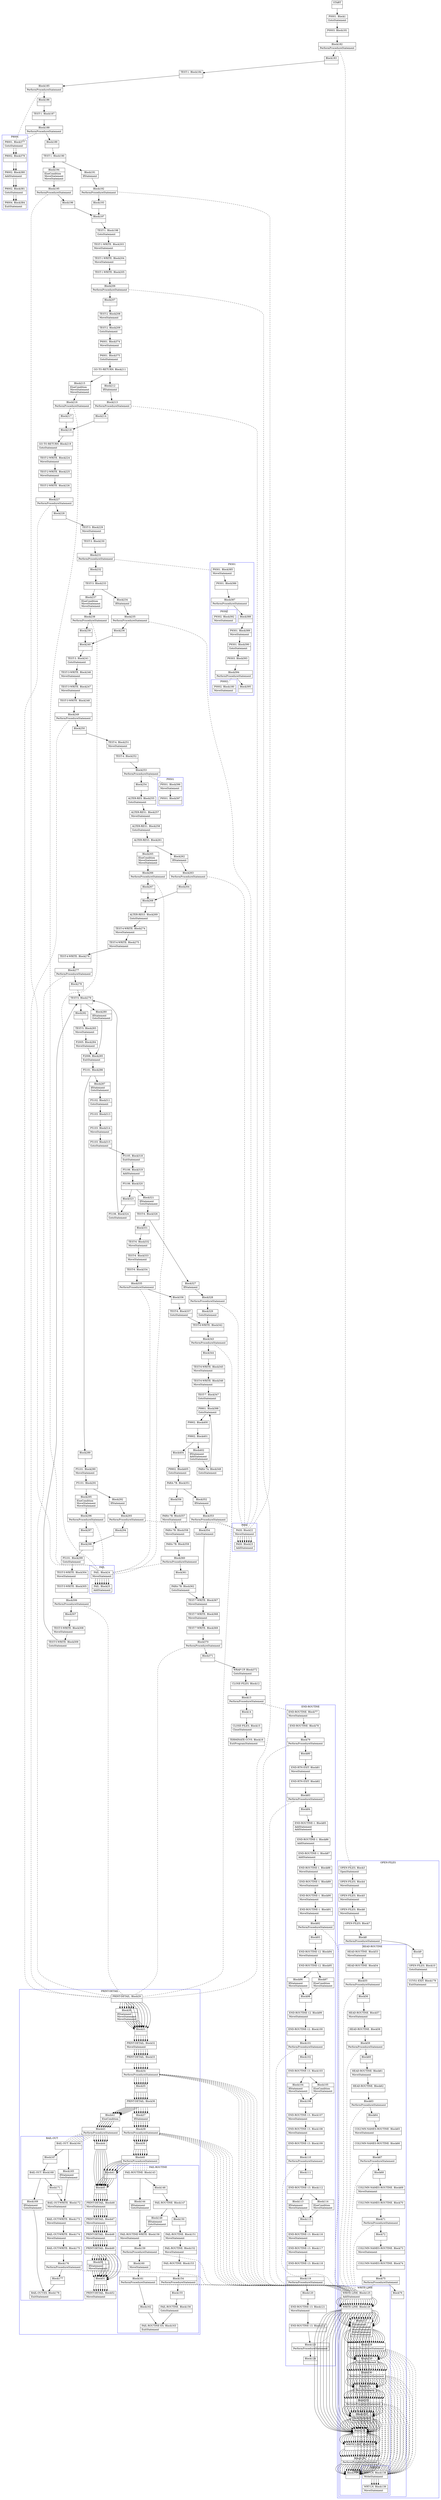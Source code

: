 digraph Cfg {
compound=true;
node [
shape = "record"
]

edge [
arrowtail = "empty"
]
Block0 [
label = "{START|}"
]
Block1 [
label = "{P0001. Block1|GotoStatement\l}"
]
Block181 [
label = "{P0003. Block181|}"
]
Block182 [
label = "{Block182|PerformProcedureStatement\l}"
]
subgraph cluster_29{
color = blue;
label = "OPEN-FILES";
Block3 [
label = "{OPEN-FILES. Block3|OpenStatement\l}"
]
Block4 [
label = "{OPEN-FILES. Block4|MoveStatement\l}"
]
Block5 [
label = "{OPEN-FILES. Block5|MoveStatement\l}"
]
Block6 [
label = "{OPEN-FILES. Block6|MoveStatement\l}"
]
Block7 [
label = "{OPEN-FILES. Block7|}"
]
Block8 [
label = "{Block8|PerformProcedureStatement\l}"
]
subgraph cluster_1{
color = blue;
label = "HEAD-ROUTINE";
Block53 [
label = "{HEAD-ROUTINE. Block53|MoveStatement\l}"
]
Block54 [
label = "{HEAD-ROUTINE. Block54|}"
]
Block55 [
label = "{Block55|PerformProcedureStatement\l}"
]
subgraph cluster_7{
color = blue;
label = "WRITE-LINE";
Block125 [
label = "{WRITE-LINE. Block125|AddStatement\l}"
]
Block126 [
label = "{WRITE-LINE. Block126|}"
]
Block127 [
label = "{Block127|IfStatement\lMoveStatement\lMoveStatement\lWriteStatement\lMoveStatement\l}"
]
Block128 [
label = "{Block128|PerformProcedureStatement\l}"
]
subgraph cluster_20{
color = blue;
label = "WRT-LN";
Block138 [
label = "{WRT-LN. Block138|WriteStatement\l}"
]
Block139 [
label = "{WRT-LN. Block139|MoveStatement\l}"
]
Block138 -> Block139

}
Block128 -> Block138 [style=dashed, arrowhead=none]

Block129 [
label = "{Block129|MoveStatement\l}"
]
Block130 [
label = "{Block130|PerformProcedureStatement\l}"
]
subgraph cluster_21{
color = blue;
label = "WRT-LN";
Block138 [
label = "{WRT-LN. Block138|WriteStatement\l}"
]
Block139 [
label = "{WRT-LN. Block139|MoveStatement\l}"
]
Block138 -> Block139

}
Block130 -> Block138 [style=dashed, arrowhead=none]

Block131 [
label = "{Block131|MoveStatement\l}"
]
Block132 [
label = "{Block132|PerformProcedureStatement\l}"
]
subgraph cluster_22{
color = blue;
label = "WRT-LN";
Block138 [
label = "{WRT-LN. Block138|WriteStatement\l}"
]
Block139 [
label = "{WRT-LN. Block139|MoveStatement\l}"
]
Block138 -> Block139

}
Block132 -> Block138 [style=dashed, arrowhead=none]

Block133 [
label = "{Block133|MoveStatement\lMoveStatement\l}"
]
Block134 [
label = "{Block134|}"
]
Block135 [
label = "{WRITE-LINE. Block135|}"
]
Block136 [
label = "{Block136|PerformProcedureStatement\l}"
]
subgraph cluster_23{
color = blue;
label = "WRT-LN";
Block138 [
label = "{WRT-LN. Block138|WriteStatement\l}"
]
Block139 [
label = "{WRT-LN. Block139|MoveStatement\l}"
]
Block138 -> Block139

}
Block136 -> Block138 [style=dashed, arrowhead=none]

Block137 [
label = "{Block137|}"
]
Block125 -> Block126
Block126 -> Block127
Block126 -> Block134
Block127 -> Block128
Block128 -> Block129
Block129 -> Block130
Block130 -> Block131
Block131 -> Block132
Block132 -> Block133
Block133 -> Block134
Block134 -> Block135
Block135 -> Block136
Block136 -> Block137

}
Block55 -> Block125 [style=dashed, arrowhead=none]

Block56 [
label = "{Block56|}"
]
Block57 [
label = "{HEAD-ROUTINE. Block57|MoveStatement\l}"
]
Block58 [
label = "{HEAD-ROUTINE. Block58|}"
]
Block59 [
label = "{Block59|PerformProcedureStatement\l}"
]
subgraph cluster_8{
color = blue;
label = "WRITE-LINE";
Block125 [
label = "{WRITE-LINE. Block125|AddStatement\l}"
]
Block126 [
label = "{WRITE-LINE. Block126|}"
]
Block127 [
label = "{Block127|IfStatement\lMoveStatement\lMoveStatement\lWriteStatement\lMoveStatement\l}"
]
Block128 [
label = "{Block128|PerformProcedureStatement\l}"
]
Block128 -> Block138 [style=dashed, arrowhead=none]

Block129 [
label = "{Block129|MoveStatement\l}"
]
Block130 [
label = "{Block130|PerformProcedureStatement\l}"
]
Block130 -> Block138 [style=dashed, arrowhead=none]

Block131 [
label = "{Block131|MoveStatement\l}"
]
Block132 [
label = "{Block132|PerformProcedureStatement\l}"
]
Block132 -> Block138 [style=dashed, arrowhead=none]

Block133 [
label = "{Block133|MoveStatement\lMoveStatement\l}"
]
Block134 [
label = "{Block134|}"
]
Block135 [
label = "{WRITE-LINE. Block135|}"
]
Block136 [
label = "{Block136|PerformProcedureStatement\l}"
]
Block136 -> Block138 [style=dashed, arrowhead=none]

Block137 [
label = "{Block137|}"
]
Block125 -> Block126
Block126 -> Block127
Block126 -> Block134
Block127 -> Block128
Block128 -> Block129
Block129 -> Block130
Block130 -> Block131
Block131 -> Block132
Block132 -> Block133
Block133 -> Block134
Block134 -> Block135
Block135 -> Block136
Block136 -> Block137

}
Block59 -> Block125 [style=dashed, arrowhead=none]

Block60 [
label = "{Block60|}"
]
Block61 [
label = "{HEAD-ROUTINE. Block61|MoveStatement\l}"
]
Block62 [
label = "{HEAD-ROUTINE. Block62|}"
]
Block63 [
label = "{Block63|PerformProcedureStatement\l}"
]
subgraph cluster_9{
color = blue;
label = "WRITE-LINE";
Block125 [
label = "{WRITE-LINE. Block125|AddStatement\l}"
]
Block126 [
label = "{WRITE-LINE. Block126|}"
]
Block127 [
label = "{Block127|IfStatement\lMoveStatement\lMoveStatement\lWriteStatement\lMoveStatement\l}"
]
Block128 [
label = "{Block128|PerformProcedureStatement\l}"
]
Block128 -> Block138 [style=dashed, arrowhead=none]

Block129 [
label = "{Block129|MoveStatement\l}"
]
Block130 [
label = "{Block130|PerformProcedureStatement\l}"
]
Block130 -> Block138 [style=dashed, arrowhead=none]

Block131 [
label = "{Block131|MoveStatement\l}"
]
Block132 [
label = "{Block132|PerformProcedureStatement\l}"
]
Block132 -> Block138 [style=dashed, arrowhead=none]

Block133 [
label = "{Block133|MoveStatement\lMoveStatement\l}"
]
Block134 [
label = "{Block134|}"
]
Block135 [
label = "{WRITE-LINE. Block135|}"
]
Block136 [
label = "{Block136|PerformProcedureStatement\l}"
]
Block136 -> Block138 [style=dashed, arrowhead=none]

Block137 [
label = "{Block137|}"
]
Block125 -> Block126
Block126 -> Block127
Block126 -> Block134
Block127 -> Block128
Block128 -> Block129
Block129 -> Block130
Block130 -> Block131
Block131 -> Block132
Block132 -> Block133
Block133 -> Block134
Block134 -> Block135
Block135 -> Block136
Block136 -> Block137

}
Block63 -> Block125 [style=dashed, arrowhead=none]

Block64 [
label = "{Block64|}"
]
Block65 [
label = "{COLUMN-NAMES-ROUTINE. Block65|MoveStatement\l}"
]
Block66 [
label = "{COLUMN-NAMES-ROUTINE. Block66|}"
]
Block67 [
label = "{Block67|PerformProcedureStatement\l}"
]
subgraph cluster_10{
color = blue;
label = "WRITE-LINE";
Block125 [
label = "{WRITE-LINE. Block125|AddStatement\l}"
]
Block126 [
label = "{WRITE-LINE. Block126|}"
]
Block127 [
label = "{Block127|IfStatement\lMoveStatement\lMoveStatement\lWriteStatement\lMoveStatement\l}"
]
Block128 [
label = "{Block128|PerformProcedureStatement\l}"
]
Block128 -> Block138 [style=dashed, arrowhead=none]

Block129 [
label = "{Block129|MoveStatement\l}"
]
Block130 [
label = "{Block130|PerformProcedureStatement\l}"
]
Block130 -> Block138 [style=dashed, arrowhead=none]

Block131 [
label = "{Block131|MoveStatement\l}"
]
Block132 [
label = "{Block132|PerformProcedureStatement\l}"
]
Block132 -> Block138 [style=dashed, arrowhead=none]

Block133 [
label = "{Block133|MoveStatement\lMoveStatement\l}"
]
Block134 [
label = "{Block134|}"
]
Block135 [
label = "{WRITE-LINE. Block135|}"
]
Block136 [
label = "{Block136|PerformProcedureStatement\l}"
]
Block136 -> Block138 [style=dashed, arrowhead=none]

Block137 [
label = "{Block137|}"
]
Block125 -> Block126
Block126 -> Block127
Block126 -> Block134
Block127 -> Block128
Block128 -> Block129
Block129 -> Block130
Block130 -> Block131
Block131 -> Block132
Block132 -> Block133
Block133 -> Block134
Block134 -> Block135
Block135 -> Block136
Block136 -> Block137

}
Block67 -> Block125 [style=dashed, arrowhead=none]

Block68 [
label = "{Block68|}"
]
Block69 [
label = "{COLUMN-NAMES-ROUTINE. Block69|MoveStatement\l}"
]
Block70 [
label = "{COLUMN-NAMES-ROUTINE. Block70|}"
]
Block71 [
label = "{Block71|PerformProcedureStatement\l}"
]
subgraph cluster_11{
color = blue;
label = "WRITE-LINE";
Block125 [
label = "{WRITE-LINE. Block125|AddStatement\l}"
]
Block126 [
label = "{WRITE-LINE. Block126|}"
]
Block127 [
label = "{Block127|IfStatement\lMoveStatement\lMoveStatement\lWriteStatement\lMoveStatement\l}"
]
Block128 [
label = "{Block128|PerformProcedureStatement\l}"
]
Block128 -> Block138 [style=dashed, arrowhead=none]

Block129 [
label = "{Block129|MoveStatement\l}"
]
Block130 [
label = "{Block130|PerformProcedureStatement\l}"
]
Block130 -> Block138 [style=dashed, arrowhead=none]

Block131 [
label = "{Block131|MoveStatement\l}"
]
Block132 [
label = "{Block132|PerformProcedureStatement\l}"
]
Block132 -> Block138 [style=dashed, arrowhead=none]

Block133 [
label = "{Block133|MoveStatement\lMoveStatement\l}"
]
Block134 [
label = "{Block134|}"
]
Block135 [
label = "{WRITE-LINE. Block135|}"
]
Block136 [
label = "{Block136|PerformProcedureStatement\l}"
]
Block136 -> Block138 [style=dashed, arrowhead=none]

Block137 [
label = "{Block137|}"
]
Block125 -> Block126
Block126 -> Block127
Block126 -> Block134
Block127 -> Block128
Block128 -> Block129
Block129 -> Block130
Block130 -> Block131
Block131 -> Block132
Block132 -> Block133
Block133 -> Block134
Block134 -> Block135
Block135 -> Block136
Block136 -> Block137

}
Block71 -> Block125 [style=dashed, arrowhead=none]

Block72 [
label = "{Block72|}"
]
Block73 [
label = "{COLUMN-NAMES-ROUTINE. Block73|MoveStatement\l}"
]
Block74 [
label = "{COLUMN-NAMES-ROUTINE. Block74|}"
]
Block75 [
label = "{Block75|PerformProcedureStatement\l}"
]
subgraph cluster_12{
color = blue;
label = "WRITE-LINE";
Block125 [
label = "{WRITE-LINE. Block125|AddStatement\l}"
]
Block126 [
label = "{WRITE-LINE. Block126|}"
]
Block127 [
label = "{Block127|IfStatement\lMoveStatement\lMoveStatement\lWriteStatement\lMoveStatement\l}"
]
Block128 [
label = "{Block128|PerformProcedureStatement\l}"
]
Block128 -> Block138 [style=dashed, arrowhead=none]

Block129 [
label = "{Block129|MoveStatement\l}"
]
Block130 [
label = "{Block130|PerformProcedureStatement\l}"
]
Block130 -> Block138 [style=dashed, arrowhead=none]

Block131 [
label = "{Block131|MoveStatement\l}"
]
Block132 [
label = "{Block132|PerformProcedureStatement\l}"
]
Block132 -> Block138 [style=dashed, arrowhead=none]

Block133 [
label = "{Block133|MoveStatement\lMoveStatement\l}"
]
Block134 [
label = "{Block134|}"
]
Block135 [
label = "{WRITE-LINE. Block135|}"
]
Block136 [
label = "{Block136|PerformProcedureStatement\l}"
]
Block136 -> Block138 [style=dashed, arrowhead=none]

Block137 [
label = "{Block137|}"
]
Block125 -> Block126
Block126 -> Block127
Block126 -> Block134
Block127 -> Block128
Block128 -> Block129
Block129 -> Block130
Block130 -> Block131
Block131 -> Block132
Block132 -> Block133
Block133 -> Block134
Block134 -> Block135
Block135 -> Block136
Block136 -> Block137

}
Block75 -> Block125 [style=dashed, arrowhead=none]

Block76 [
label = "{Block76|}"
]
Block53 -> Block54
Block54 -> Block55
Block55 -> Block56
Block56 -> Block57
Block57 -> Block58
Block58 -> Block59
Block59 -> Block60
Block60 -> Block61
Block61 -> Block62
Block62 -> Block63
Block63 -> Block64
Block64 -> Block65
Block65 -> Block66
Block66 -> Block67
Block67 -> Block68
Block68 -> Block69
Block69 -> Block70
Block70 -> Block71
Block71 -> Block72
Block72 -> Block73
Block73 -> Block74
Block74 -> Block75
Block75 -> Block76

}
Block8 -> Block53 [style=dashed, arrowhead=none]

Block9 [
label = "{Block9|}"
]
Block10 [
label = "{OPEN-FILES. Block10|GotoStatement\l}"
]
Block179 [
label = "{CCVS1-EXIT. Block179|ExitStatement\l}"
]
Block3 -> Block4
Block4 -> Block5
Block5 -> Block6
Block6 -> Block7
Block7 -> Block8
Block8 -> Block9
Block9 -> Block10
Block10 -> Block179

}
Block182 -> Block3 [style=dashed, arrowhead=none]

Block183 [
label = "{Block183|}"
]
Block184 [
label = "{TEST-1. Block184|}"
]
Block185 [
label = "{Block185|PerformProcedureStatement\l}"
]
subgraph cluster_30{
color = blue;
label = "P8001";
Block377 [
label = "{P8001. Block377|GotoStatement\l}"
]
Block379 [
label = "{P8002. Block379|}"
]
Block380 [
label = "{P8002. Block380|AddStatement\l}"
]
Block381 [
label = "{P8002. Block381|GotoStatement\l}"
]
Block384 [
label = "{P8004. Block384|ExitStatement\l}"
]
Block377 -> Block379
Block379 -> Block380
Block380 -> Block381
Block381 -> Block384

}
Block185 -> Block377 [style=dashed, arrowhead=none]

Block186 [
label = "{Block186|}"
]
Block187 [
label = "{TEST-1. Block187|}"
]
Block188 [
label = "{Block188|PerformProcedureStatement\l}"
]
subgraph cluster_31{
color = blue;
label = "P8001";
Block377 [
label = "{P8001. Block377|GotoStatement\l}"
]
Block379 [
label = "{P8002. Block379|}"
]
Block380 [
label = "{P8002. Block380|AddStatement\l}"
]
Block381 [
label = "{P8002. Block381|GotoStatement\l}"
]
Block384 [
label = "{P8004. Block384|ExitStatement\l}"
]
Block377 -> Block379
Block379 -> Block380
Block380 -> Block381
Block381 -> Block384

}
Block188 -> Block377 [style=dashed, arrowhead=none]

Block189 [
label = "{Block189|}"
]
Block190 [
label = "{TEST-1. Block190|}"
]
Block191 [
label = "{Block191|IfStatement\l}"
]
Block192 [
label = "{Block192|PerformProcedureStatement\l}"
]
subgraph cluster_32{
color = blue;
label = "PASS";
Block22 [
label = "{PASS. Block22|MoveStatement\l}"
]
Block23 [
label = "{PASS. Block23|AddStatement\l}"
]
Block22 -> Block23

}
Block192 -> Block22 [style=dashed, arrowhead=none]

Block193 [
label = "{Block193|}"
]
Block197 [
label = "{Block197|}"
]
Block198 [
label = "{TEST-1. Block198|GotoStatement\l}"
]
Block203 [
label = "{TEST-1-WRITE. Block203|MoveStatement\l}"
]
Block204 [
label = "{TEST-1-WRITE. Block204|MoveStatement\l}"
]
Block205 [
label = "{TEST-1-WRITE. Block205|}"
]
Block206 [
label = "{Block206|PerformProcedureStatement\l}"
]
subgraph cluster_35{
color = blue;
label = "PRINT-DETAIL";
Block29 [
label = "{PRINT-DETAIL. Block29|}"
]
Block30 [
label = "{Block30|IfStatement\lMoveStatement\lMoveStatement\l}"
]
Block31 [
label = "{Block31|}"
]
Block32 [
label = "{PRINT-DETAIL. Block32|MoveStatement\l}"
]
Block33 [
label = "{PRINT-DETAIL. Block33|}"
]
Block34 [
label = "{Block34|PerformProcedureStatement\l}"
]
subgraph cluster_3{
color = blue;
label = "WRITE-LINE";
Block125 [
label = "{WRITE-LINE. Block125|AddStatement\l}"
]
Block126 [
label = "{WRITE-LINE. Block126|}"
]
Block127 [
label = "{Block127|IfStatement\lMoveStatement\lMoveStatement\lWriteStatement\lMoveStatement\l}"
]
Block128 [
label = "{Block128|PerformProcedureStatement\l}"
]
Block128 -> Block138 [style=dashed, arrowhead=none]

Block129 [
label = "{Block129|MoveStatement\l}"
]
Block130 [
label = "{Block130|PerformProcedureStatement\l}"
]
Block130 -> Block138 [style=dashed, arrowhead=none]

Block131 [
label = "{Block131|MoveStatement\l}"
]
Block132 [
label = "{Block132|PerformProcedureStatement\l}"
]
Block132 -> Block138 [style=dashed, arrowhead=none]

Block133 [
label = "{Block133|MoveStatement\lMoveStatement\l}"
]
Block134 [
label = "{Block134|}"
]
Block135 [
label = "{WRITE-LINE. Block135|}"
]
Block136 [
label = "{Block136|PerformProcedureStatement\l}"
]
Block136 -> Block138 [style=dashed, arrowhead=none]

Block137 [
label = "{Block137|}"
]
Block125 -> Block126
Block126 -> Block127
Block126 -> Block134
Block127 -> Block128
Block128 -> Block129
Block129 -> Block130
Block130 -> Block131
Block131 -> Block132
Block132 -> Block133
Block133 -> Block134
Block134 -> Block135
Block135 -> Block136
Block136 -> Block137

}
Block34 -> Block125 [style=dashed, arrowhead=none]

Block35 [
label = "{Block35|}"
]
Block36 [
label = "{PRINT-DETAIL. Block36|}"
]
Block37 [
label = "{Block37|IfStatement\l}"
]
Block38 [
label = "{Block38|PerformProcedureStatement\l}"
]
subgraph cluster_4{
color = blue;
label = "WRITE-LINE";
Block125 [
label = "{WRITE-LINE. Block125|AddStatement\l}"
]
Block126 [
label = "{WRITE-LINE. Block126|}"
]
Block127 [
label = "{Block127|IfStatement\lMoveStatement\lMoveStatement\lWriteStatement\lMoveStatement\l}"
]
Block128 [
label = "{Block128|PerformProcedureStatement\l}"
]
Block128 -> Block138 [style=dashed, arrowhead=none]

Block129 [
label = "{Block129|MoveStatement\l}"
]
Block130 [
label = "{Block130|PerformProcedureStatement\l}"
]
Block130 -> Block138 [style=dashed, arrowhead=none]

Block131 [
label = "{Block131|MoveStatement\l}"
]
Block132 [
label = "{Block132|PerformProcedureStatement\l}"
]
Block132 -> Block138 [style=dashed, arrowhead=none]

Block133 [
label = "{Block133|MoveStatement\lMoveStatement\l}"
]
Block134 [
label = "{Block134|}"
]
Block135 [
label = "{WRITE-LINE. Block135|}"
]
Block136 [
label = "{Block136|PerformProcedureStatement\l}"
]
Block136 -> Block138 [style=dashed, arrowhead=none]

Block137 [
label = "{Block137|}"
]
Block125 -> Block126
Block126 -> Block127
Block126 -> Block134
Block127 -> Block128
Block128 -> Block129
Block129 -> Block130
Block130 -> Block131
Block131 -> Block132
Block132 -> Block133
Block133 -> Block134
Block134 -> Block135
Block135 -> Block136
Block136 -> Block137

}
Block38 -> Block125 [style=dashed, arrowhead=none]

Block39 [
label = "{Block39|}"
]
Block40 [
label = "{Block40|PerformProcedureStatement\l}"
]
subgraph cluster_5{
color = blue;
label = "FAIL-ROUTINE";
Block143 [
label = "{FAIL-ROUTINE. Block143|}"
]
Block144 [
label = "{Block144|IfStatement\lGotoStatement\l}"
]
Block158 [
label = "{FAIL-ROUTINE-WRITE. Block158|MoveStatement\l}"
]
Block159 [
label = "{Block159|PerformProcedureStatement\l}"
]
subgraph cluster_26{
color = blue;
label = "WRITE-LINE";
Block125 [
label = "{WRITE-LINE. Block125|AddStatement\l}"
]
Block126 [
label = "{WRITE-LINE. Block126|}"
]
Block127 [
label = "{Block127|IfStatement\lMoveStatement\lMoveStatement\lWriteStatement\lMoveStatement\l}"
]
Block128 [
label = "{Block128|PerformProcedureStatement\l}"
]
Block128 -> Block138 [style=dashed, arrowhead=none]

Block129 [
label = "{Block129|MoveStatement\l}"
]
Block130 [
label = "{Block130|PerformProcedureStatement\l}"
]
Block130 -> Block138 [style=dashed, arrowhead=none]

Block131 [
label = "{Block131|MoveStatement\l}"
]
Block132 [
label = "{Block132|PerformProcedureStatement\l}"
]
Block132 -> Block138 [style=dashed, arrowhead=none]

Block133 [
label = "{Block133|MoveStatement\lMoveStatement\l}"
]
Block134 [
label = "{Block134|}"
]
Block135 [
label = "{WRITE-LINE. Block135|}"
]
Block136 [
label = "{Block136|PerformProcedureStatement\l}"
]
Block136 -> Block138 [style=dashed, arrowhead=none]

Block137 [
label = "{Block137|}"
]
Block125 -> Block126
Block126 -> Block127
Block126 -> Block134
Block127 -> Block128
Block128 -> Block129
Block129 -> Block130
Block130 -> Block131
Block131 -> Block132
Block132 -> Block133
Block133 -> Block134
Block134 -> Block135
Block135 -> Block136
Block136 -> Block137

}
Block159 -> Block125 [style=dashed, arrowhead=none]

Block160 [
label = "{Block160|MoveStatement\l}"
]
Block161 [
label = "{Block161|PerformProcedureStatement\l}"
]
subgraph cluster_27{
color = blue;
label = "WRITE-LINE";
Block125 [
label = "{WRITE-LINE. Block125|AddStatement\l}"
]
Block126 [
label = "{WRITE-LINE. Block126|}"
]
Block127 [
label = "{Block127|IfStatement\lMoveStatement\lMoveStatement\lWriteStatement\lMoveStatement\l}"
]
Block128 [
label = "{Block128|PerformProcedureStatement\l}"
]
Block128 -> Block138 [style=dashed, arrowhead=none]

Block129 [
label = "{Block129|MoveStatement\l}"
]
Block130 [
label = "{Block130|PerformProcedureStatement\l}"
]
Block130 -> Block138 [style=dashed, arrowhead=none]

Block131 [
label = "{Block131|MoveStatement\l}"
]
Block132 [
label = "{Block132|PerformProcedureStatement\l}"
]
Block132 -> Block138 [style=dashed, arrowhead=none]

Block133 [
label = "{Block133|MoveStatement\lMoveStatement\l}"
]
Block134 [
label = "{Block134|}"
]
Block135 [
label = "{WRITE-LINE. Block135|}"
]
Block136 [
label = "{Block136|PerformProcedureStatement\l}"
]
Block136 -> Block138 [style=dashed, arrowhead=none]

Block137 [
label = "{Block137|}"
]
Block125 -> Block126
Block126 -> Block127
Block126 -> Block134
Block127 -> Block128
Block128 -> Block129
Block129 -> Block130
Block130 -> Block131
Block131 -> Block132
Block132 -> Block133
Block133 -> Block134
Block134 -> Block135
Block135 -> Block136
Block136 -> Block137

}
Block161 -> Block125 [style=dashed, arrowhead=none]

Block162 [
label = "{Block162|}"
]
Block163 [
label = "{FAIL-ROUTINE-EX. Block163|ExitStatement\l}"
]
Block146 [
label = "{Block146|}"
]
Block147 [
label = "{FAIL-ROUTINE. Block147|}"
]
Block148 [
label = "{Block148|IfStatement\lGotoStatement\l}"
]
Block150 [
label = "{Block150|}"
]
Block151 [
label = "{FAIL-ROUTINE. Block151|MoveStatement\l}"
]
Block152 [
label = "{FAIL-ROUTINE. Block152|MoveStatement\l}"
]
Block153 [
label = "{FAIL-ROUTINE. Block153|}"
]
Block154 [
label = "{Block154|PerformProcedureStatement\l}"
]
subgraph cluster_25{
color = blue;
label = "WRITE-LINE";
Block125 [
label = "{WRITE-LINE. Block125|AddStatement\l}"
]
Block126 [
label = "{WRITE-LINE. Block126|}"
]
Block127 [
label = "{Block127|IfStatement\lMoveStatement\lMoveStatement\lWriteStatement\lMoveStatement\l}"
]
Block128 [
label = "{Block128|PerformProcedureStatement\l}"
]
Block128 -> Block138 [style=dashed, arrowhead=none]

Block129 [
label = "{Block129|MoveStatement\l}"
]
Block130 [
label = "{Block130|PerformProcedureStatement\l}"
]
Block130 -> Block138 [style=dashed, arrowhead=none]

Block131 [
label = "{Block131|MoveStatement\l}"
]
Block132 [
label = "{Block132|PerformProcedureStatement\l}"
]
Block132 -> Block138 [style=dashed, arrowhead=none]

Block133 [
label = "{Block133|MoveStatement\lMoveStatement\l}"
]
Block134 [
label = "{Block134|}"
]
Block135 [
label = "{WRITE-LINE. Block135|}"
]
Block136 [
label = "{Block136|PerformProcedureStatement\l}"
]
Block136 -> Block138 [style=dashed, arrowhead=none]

Block137 [
label = "{Block137|}"
]
Block125 -> Block126
Block126 -> Block127
Block126 -> Block134
Block127 -> Block128
Block128 -> Block129
Block129 -> Block130
Block130 -> Block131
Block131 -> Block132
Block132 -> Block133
Block133 -> Block134
Block134 -> Block135
Block135 -> Block136
Block136 -> Block137

}
Block154 -> Block125 [style=dashed, arrowhead=none]

Block155 [
label = "{Block155|}"
]
Block156 [
label = "{FAIL-ROUTINE. Block156|GotoStatement\l}"
]
Block143 -> Block144
Block143 -> Block146
Block144 -> Block158
Block158 -> Block159
Block159 -> Block160
Block160 -> Block161
Block161 -> Block162
Block162 -> Block163
Block146 -> Block147
Block147 -> Block148
Block147 -> Block150
Block148 -> Block158
Block150 -> Block151
Block151 -> Block152
Block152 -> Block153
Block153 -> Block154
Block154 -> Block155
Block155 -> Block156
Block156 -> Block163

}
Block40 -> Block143 [style=dashed, arrowhead=none]

Block41 [
label = "{Block41|}"
]
Block45 [
label = "{Block45|}"
]
Block46 [
label = "{PRINT-DETAIL. Block46|MoveStatement\l}"
]
Block47 [
label = "{PRINT-DETAIL. Block47|MoveStatement\l}"
]
Block48 [
label = "{PRINT-DETAIL. Block48|MoveStatement\l}"
]
Block49 [
label = "{PRINT-DETAIL. Block49|}"
]
Block50 [
label = "{Block50|IfStatement\lMoveStatement\l}"
]
Block51 [
label = "{Block51|}"
]
Block52 [
label = "{PRINT-DETAIL. Block52|MoveStatement\l}"
]
Block42 [
label = "{Block42|ElseCondition\l}"
]
Block43 [
label = "{Block43|PerformProcedureStatement\l}"
]
subgraph cluster_6{
color = blue;
label = "BAIL-OUT";
Block164 [
label = "{BAIL-OUT. Block164|}"
]
Block165 [
label = "{Block165|IfStatement\lGotoStatement\l}"
]
Block172 [
label = "{BAIL-OUT-WRITE. Block172|MoveStatement\l}"
]
Block173 [
label = "{BAIL-OUT-WRITE. Block173|MoveStatement\l}"
]
Block174 [
label = "{BAIL-OUT-WRITE. Block174|MoveStatement\l}"
]
Block175 [
label = "{BAIL-OUT-WRITE. Block175|}"
]
Block176 [
label = "{Block176|PerformProcedureStatement\l}"
]
subgraph cluster_28{
color = blue;
label = "WRITE-LINE";
Block125 [
label = "{WRITE-LINE. Block125|AddStatement\l}"
]
Block126 [
label = "{WRITE-LINE. Block126|}"
]
Block127 [
label = "{Block127|IfStatement\lMoveStatement\lMoveStatement\lWriteStatement\lMoveStatement\l}"
]
Block128 [
label = "{Block128|PerformProcedureStatement\l}"
]
Block128 -> Block138 [style=dashed, arrowhead=none]

Block129 [
label = "{Block129|MoveStatement\l}"
]
Block130 [
label = "{Block130|PerformProcedureStatement\l}"
]
Block130 -> Block138 [style=dashed, arrowhead=none]

Block131 [
label = "{Block131|MoveStatement\l}"
]
Block132 [
label = "{Block132|PerformProcedureStatement\l}"
]
Block132 -> Block138 [style=dashed, arrowhead=none]

Block133 [
label = "{Block133|MoveStatement\lMoveStatement\l}"
]
Block134 [
label = "{Block134|}"
]
Block135 [
label = "{WRITE-LINE. Block135|}"
]
Block136 [
label = "{Block136|PerformProcedureStatement\l}"
]
Block136 -> Block138 [style=dashed, arrowhead=none]

Block137 [
label = "{Block137|}"
]
Block125 -> Block126
Block126 -> Block127
Block126 -> Block134
Block127 -> Block128
Block128 -> Block129
Block129 -> Block130
Block130 -> Block131
Block131 -> Block132
Block132 -> Block133
Block133 -> Block134
Block134 -> Block135
Block135 -> Block136
Block136 -> Block137

}
Block176 -> Block125 [style=dashed, arrowhead=none]

Block177 [
label = "{Block177|}"
]
Block178 [
label = "{BAIL-OUT-EX. Block178|ExitStatement\l}"
]
Block167 [
label = "{Block167|}"
]
Block168 [
label = "{BAIL-OUT. Block168|}"
]
Block169 [
label = "{Block169|IfStatement\lGotoStatement\l}"
]
Block171 [
label = "{Block171|}"
]
Block164 -> Block165
Block164 -> Block167
Block165 -> Block172
Block172 -> Block173
Block173 -> Block174
Block174 -> Block175
Block175 -> Block176
Block176 -> Block177
Block177 -> Block178
Block167 -> Block168
Block168 -> Block169
Block168 -> Block171
Block169 -> Block178
Block171 -> Block172

}
Block43 -> Block164 [style=dashed, arrowhead=none]

Block44 [
label = "{Block44|}"
]
Block29 -> Block30
Block29 -> Block31
Block30 -> Block31
Block31 -> Block32
Block32 -> Block33
Block33 -> Block34
Block34 -> Block35
Block35 -> Block36
Block36 -> Block37
Block36 -> Block42
Block37 -> Block38
Block38 -> Block39
Block39 -> Block40
Block40 -> Block41
Block41 -> Block45
Block45 -> Block46
Block46 -> Block47
Block47 -> Block48
Block48 -> Block49
Block49 -> Block50
Block49 -> Block51
Block50 -> Block51
Block51 -> Block52
Block42 -> Block43
Block43 -> Block44
Block44 -> Block45

}
Block206 -> Block29 [style=dashed, arrowhead=none]

Block207 [
label = "{Block207|}"
]
Block208 [
label = "{TEST-2. Block208|MoveStatement\l}"
]
Block209 [
label = "{TEST-2. Block209|GotoStatement\l}"
]
Block374 [
label = "{P6001. Block374|MoveStatement\l}"
]
Block375 [
label = "{P6001. Block375|GotoStatement\l}"
]
Block211 [
label = "{GO-TO-RETURN. Block211|}"
]
Block212 [
label = "{Block212|IfStatement\l}"
]
Block213 [
label = "{Block213|PerformProcedureStatement\l}"
]
subgraph cluster_36{
color = blue;
label = "PASS";
Block22 [
label = "{PASS. Block22|MoveStatement\l}"
]
Block23 [
label = "{PASS. Block23|AddStatement\l}"
]
Block22 -> Block23

}
Block213 -> Block22 [style=dashed, arrowhead=none]

Block214 [
label = "{Block214|}"
]
Block218 [
label = "{Block218|}"
]
Block219 [
label = "{GO-TO-RETURN. Block219|GotoStatement\l}"
]
Block224 [
label = "{TEST-2-WRITE. Block224|MoveStatement\l}"
]
Block225 [
label = "{TEST-2-WRITE. Block225|MoveStatement\l}"
]
Block226 [
label = "{TEST-2-WRITE. Block226|}"
]
Block227 [
label = "{Block227|PerformProcedureStatement\l}"
]
subgraph cluster_39{
color = blue;
label = "PRINT-DETAIL";
Block29 [
label = "{PRINT-DETAIL. Block29|}"
]
Block30 [
label = "{Block30|IfStatement\lMoveStatement\lMoveStatement\l}"
]
Block31 [
label = "{Block31|}"
]
Block32 [
label = "{PRINT-DETAIL. Block32|MoveStatement\l}"
]
Block33 [
label = "{PRINT-DETAIL. Block33|}"
]
Block34 [
label = "{Block34|PerformProcedureStatement\l}"
]
Block34 -> Block125 [style=dashed, arrowhead=none]

Block35 [
label = "{Block35|}"
]
Block36 [
label = "{PRINT-DETAIL. Block36|}"
]
Block37 [
label = "{Block37|IfStatement\l}"
]
Block38 [
label = "{Block38|PerformProcedureStatement\l}"
]
Block38 -> Block125 [style=dashed, arrowhead=none]

Block39 [
label = "{Block39|}"
]
Block40 [
label = "{Block40|PerformProcedureStatement\l}"
]
Block40 -> Block143 [style=dashed, arrowhead=none]

Block41 [
label = "{Block41|}"
]
Block45 [
label = "{Block45|}"
]
Block46 [
label = "{PRINT-DETAIL. Block46|MoveStatement\l}"
]
Block47 [
label = "{PRINT-DETAIL. Block47|MoveStatement\l}"
]
Block48 [
label = "{PRINT-DETAIL. Block48|MoveStatement\l}"
]
Block49 [
label = "{PRINT-DETAIL. Block49|}"
]
Block50 [
label = "{Block50|IfStatement\lMoveStatement\l}"
]
Block51 [
label = "{Block51|}"
]
Block52 [
label = "{PRINT-DETAIL. Block52|MoveStatement\l}"
]
Block42 [
label = "{Block42|ElseCondition\l}"
]
Block43 [
label = "{Block43|PerformProcedureStatement\l}"
]
Block43 -> Block164 [style=dashed, arrowhead=none]

Block44 [
label = "{Block44|}"
]
Block29 -> Block30
Block29 -> Block31
Block30 -> Block31
Block31 -> Block32
Block32 -> Block33
Block33 -> Block34
Block34 -> Block35
Block35 -> Block36
Block36 -> Block37
Block36 -> Block42
Block37 -> Block38
Block38 -> Block39
Block39 -> Block40
Block40 -> Block41
Block41 -> Block45
Block45 -> Block46
Block46 -> Block47
Block47 -> Block48
Block48 -> Block49
Block49 -> Block50
Block49 -> Block51
Block50 -> Block51
Block51 -> Block52
Block42 -> Block43
Block43 -> Block44
Block44 -> Block45

}
Block227 -> Block29 [style=dashed, arrowhead=none]

Block228 [
label = "{Block228|}"
]
Block229 [
label = "{TEST-3. Block229|MoveStatement\l}"
]
Block230 [
label = "{TEST-3. Block230|}"
]
Block231 [
label = "{Block231|PerformProcedureStatement\l}"
]
subgraph cluster_40{
color = blue;
label = "P9301";
Block385 [
label = "{P9301. Block385|MoveStatement\l}"
]
Block386 [
label = "{P9301. Block386|}"
]
Block387 [
label = "{Block387|PerformProcedureStatement\l}"
]
subgraph cluster_62{
color = blue;
label = "P9302";
Block392 [
label = "{P9302. Block392|MoveStatement\l}"
]

}
Block387 -> Block392 [style=dashed, arrowhead=none]

Block388 [
label = "{Block388|}"
]
Block389 [
label = "{P9301. Block389|MoveStatement\l}"
]
Block390 [
label = "{P9301. Block390|GotoStatement\l}"
]
Block393 [
label = "{P9303. Block393|}"
]
Block394 [
label = "{Block394|PerformProcedureStatement\l}"
]
subgraph cluster_63{
color = blue;
label = "P0002";
Block180 [
label = "{P0002. Block180|MoveStatement\l}"
]

}
Block394 -> Block180 [style=dashed, arrowhead=none]

Block395 [
label = "{Block395|}"
]
Block385 -> Block386
Block386 -> Block387
Block387 -> Block388
Block388 -> Block389
Block389 -> Block390
Block390 -> Block393
Block393 -> Block394
Block394 -> Block395

}
Block231 -> Block385 [style=dashed, arrowhead=none]

Block232 [
label = "{Block232|}"
]
Block233 [
label = "{TEST-3. Block233|}"
]
Block234 [
label = "{Block234|IfStatement\l}"
]
Block235 [
label = "{Block235|PerformProcedureStatement\l}"
]
subgraph cluster_41{
color = blue;
label = "PASS";
Block22 [
label = "{PASS. Block22|MoveStatement\l}"
]
Block23 [
label = "{PASS. Block23|AddStatement\l}"
]
Block22 -> Block23

}
Block235 -> Block22 [style=dashed, arrowhead=none]

Block236 [
label = "{Block236|}"
]
Block240 [
label = "{Block240|}"
]
Block241 [
label = "{TEST-3. Block241|GotoStatement\l}"
]
Block246 [
label = "{TEST-3-WRITE. Block246|MoveStatement\l}"
]
Block247 [
label = "{TEST-3-WRITE. Block247|MoveStatement\l}"
]
Block248 [
label = "{TEST-3-WRITE. Block248|}"
]
Block249 [
label = "{Block249|PerformProcedureStatement\l}"
]
subgraph cluster_44{
color = blue;
label = "PRINT-DETAIL";
Block29 [
label = "{PRINT-DETAIL. Block29|}"
]
Block30 [
label = "{Block30|IfStatement\lMoveStatement\lMoveStatement\l}"
]
Block31 [
label = "{Block31|}"
]
Block32 [
label = "{PRINT-DETAIL. Block32|MoveStatement\l}"
]
Block33 [
label = "{PRINT-DETAIL. Block33|}"
]
Block34 [
label = "{Block34|PerformProcedureStatement\l}"
]
Block34 -> Block125 [style=dashed, arrowhead=none]

Block35 [
label = "{Block35|}"
]
Block36 [
label = "{PRINT-DETAIL. Block36|}"
]
Block37 [
label = "{Block37|IfStatement\l}"
]
Block38 [
label = "{Block38|PerformProcedureStatement\l}"
]
Block38 -> Block125 [style=dashed, arrowhead=none]

Block39 [
label = "{Block39|}"
]
Block40 [
label = "{Block40|PerformProcedureStatement\l}"
]
Block40 -> Block143 [style=dashed, arrowhead=none]

Block41 [
label = "{Block41|}"
]
Block45 [
label = "{Block45|}"
]
Block46 [
label = "{PRINT-DETAIL. Block46|MoveStatement\l}"
]
Block47 [
label = "{PRINT-DETAIL. Block47|MoveStatement\l}"
]
Block48 [
label = "{PRINT-DETAIL. Block48|MoveStatement\l}"
]
Block49 [
label = "{PRINT-DETAIL. Block49|}"
]
Block50 [
label = "{Block50|IfStatement\lMoveStatement\l}"
]
Block51 [
label = "{Block51|}"
]
Block52 [
label = "{PRINT-DETAIL. Block52|MoveStatement\l}"
]
Block42 [
label = "{Block42|ElseCondition\l}"
]
Block43 [
label = "{Block43|PerformProcedureStatement\l}"
]
Block43 -> Block164 [style=dashed, arrowhead=none]

Block44 [
label = "{Block44|}"
]
Block29 -> Block30
Block29 -> Block31
Block30 -> Block31
Block31 -> Block32
Block32 -> Block33
Block33 -> Block34
Block34 -> Block35
Block35 -> Block36
Block36 -> Block37
Block36 -> Block42
Block37 -> Block38
Block38 -> Block39
Block39 -> Block40
Block40 -> Block41
Block41 -> Block45
Block45 -> Block46
Block46 -> Block47
Block47 -> Block48
Block48 -> Block49
Block49 -> Block50
Block49 -> Block51
Block50 -> Block51
Block51 -> Block52
Block42 -> Block43
Block43 -> Block44
Block44 -> Block45

}
Block249 -> Block29 [style=dashed, arrowhead=none]

Block250 [
label = "{Block250|}"
]
Block251 [
label = "{TEST-4. Block251|MoveStatement\l}"
]
Block252 [
label = "{TEST-4. Block252|}"
]
Block253 [
label = "{Block253|PerformProcedureStatement\l}"
]
subgraph cluster_45{
color = blue;
label = "P9501";
Block396 [
label = "{P9501. Block396|MoveStatement\l}"
]
Block397 [
label = "{P9501. Block397|}"
]
Block396 -> Block397

}
Block253 -> Block396 [style=dashed, arrowhead=none]

Block254 [
label = "{Block254|}"
]
Block255 [
label = "{ALTER-RES. Block255|GotoStatement\l}"
]
Block257 [
label = "{ALTER-RES1. Block257|MoveStatement\l}"
]
Block258 [
label = "{ALTER-RES1. Block258|GotoStatement\l}"
]
Block261 [
label = "{ALTER-RES3. Block261|}"
]
Block262 [
label = "{Block262|IfStatement\l}"
]
Block263 [
label = "{Block263|PerformProcedureStatement\l}"
]
subgraph cluster_46{
color = blue;
label = "PASS";
Block22 [
label = "{PASS. Block22|MoveStatement\l}"
]
Block23 [
label = "{PASS. Block23|AddStatement\l}"
]
Block22 -> Block23

}
Block263 -> Block22 [style=dashed, arrowhead=none]

Block264 [
label = "{Block264|}"
]
Block268 [
label = "{Block268|}"
]
Block269 [
label = "{ALTER-RES3. Block269|GotoStatement\l}"
]
Block274 [
label = "{TEST-4-WRITE. Block274|MoveStatement\l}"
]
Block275 [
label = "{TEST-4-WRITE. Block275|MoveStatement\l}"
]
Block276 [
label = "{TEST-4-WRITE. Block276|}"
]
Block277 [
label = "{Block277|PerformProcedureStatement\l}"
]
subgraph cluster_49{
color = blue;
label = "PRINT-DETAIL";
Block29 [
label = "{PRINT-DETAIL. Block29|}"
]
Block30 [
label = "{Block30|IfStatement\lMoveStatement\lMoveStatement\l}"
]
Block31 [
label = "{Block31|}"
]
Block32 [
label = "{PRINT-DETAIL. Block32|MoveStatement\l}"
]
Block33 [
label = "{PRINT-DETAIL. Block33|}"
]
Block34 [
label = "{Block34|PerformProcedureStatement\l}"
]
Block34 -> Block125 [style=dashed, arrowhead=none]

Block35 [
label = "{Block35|}"
]
Block36 [
label = "{PRINT-DETAIL. Block36|}"
]
Block37 [
label = "{Block37|IfStatement\l}"
]
Block38 [
label = "{Block38|PerformProcedureStatement\l}"
]
Block38 -> Block125 [style=dashed, arrowhead=none]

Block39 [
label = "{Block39|}"
]
Block40 [
label = "{Block40|PerformProcedureStatement\l}"
]
Block40 -> Block143 [style=dashed, arrowhead=none]

Block41 [
label = "{Block41|}"
]
Block45 [
label = "{Block45|}"
]
Block46 [
label = "{PRINT-DETAIL. Block46|MoveStatement\l}"
]
Block47 [
label = "{PRINT-DETAIL. Block47|MoveStatement\l}"
]
Block48 [
label = "{PRINT-DETAIL. Block48|MoveStatement\l}"
]
Block49 [
label = "{PRINT-DETAIL. Block49|}"
]
Block50 [
label = "{Block50|IfStatement\lMoveStatement\l}"
]
Block51 [
label = "{Block51|}"
]
Block52 [
label = "{PRINT-DETAIL. Block52|MoveStatement\l}"
]
Block42 [
label = "{Block42|ElseCondition\l}"
]
Block43 [
label = "{Block43|PerformProcedureStatement\l}"
]
Block43 -> Block164 [style=dashed, arrowhead=none]

Block44 [
label = "{Block44|}"
]
Block29 -> Block30
Block29 -> Block31
Block30 -> Block31
Block31 -> Block32
Block32 -> Block33
Block33 -> Block34
Block34 -> Block35
Block35 -> Block36
Block36 -> Block37
Block36 -> Block42
Block37 -> Block38
Block38 -> Block39
Block39 -> Block40
Block40 -> Block41
Block41 -> Block45
Block45 -> Block46
Block46 -> Block47
Block47 -> Block48
Block48 -> Block49
Block49 -> Block50
Block49 -> Block51
Block50 -> Block51
Block51 -> Block52
Block42 -> Block43
Block43 -> Block44
Block44 -> Block45

}
Block277 -> Block29 [style=dashed, arrowhead=none]

Block278 [
label = "{Block278|}"
]
Block279 [
label = "{TEST-5. Block279|}"
]
Block280 [
label = "{Block280|IfStatement\lGotoStatement\l}"
]
Block285 [
label = "{P2006. Block285|ExitStatement\l}"
]
Block286 [
label = "{P5101. Block286|}"
]
Block287 [
label = "{Block287|IfStatement\lGotoStatement\l}"
]
Block311 [
label = "{P5102. Block311|GotoStatement\l}"
]
Block313 [
label = "{P5103. Block313|}"
]
Block314 [
label = "{P5103. Block314|MoveStatement\l}"
]
Block315 [
label = "{P5103. Block315|GotoStatement\l}"
]
Block318 [
label = "{P5105. Block318|ExitStatement\l}"
]
Block319 [
label = "{P5106. Block319|AddStatement\l}"
]
Block320 [
label = "{P5106. Block320|}"
]
Block321 [
label = "{Block321|IfStatement\lGotoStatement\l}"
]
Block326 [
label = "{TEST-6. Block326|}"
]
Block327 [
label = "{Block327|IfStatement\l}"
]
Block328 [
label = "{Block328|PerformProcedureStatement\l}"
]
subgraph cluster_54{
color = blue;
label = "PASS";
Block22 [
label = "{PASS. Block22|MoveStatement\l}"
]
Block23 [
label = "{PASS. Block23|AddStatement\l}"
]
Block22 -> Block23

}
Block328 -> Block22 [style=dashed, arrowhead=none]

Block329 [
label = "{Block329|GotoStatement\l}"
]
Block342 [
label = "{TEST-6-WRITE. Block342|}"
]
Block343 [
label = "{Block343|PerformProcedureStatement\l}"
]
subgraph cluster_57{
color = blue;
label = "PRINT-DETAIL";
Block29 [
label = "{PRINT-DETAIL. Block29|}"
]
Block30 [
label = "{Block30|IfStatement\lMoveStatement\lMoveStatement\l}"
]
Block31 [
label = "{Block31|}"
]
Block32 [
label = "{PRINT-DETAIL. Block32|MoveStatement\l}"
]
Block33 [
label = "{PRINT-DETAIL. Block33|}"
]
Block34 [
label = "{Block34|PerformProcedureStatement\l}"
]
Block34 -> Block125 [style=dashed, arrowhead=none]

Block35 [
label = "{Block35|}"
]
Block36 [
label = "{PRINT-DETAIL. Block36|}"
]
Block37 [
label = "{Block37|IfStatement\l}"
]
Block38 [
label = "{Block38|PerformProcedureStatement\l}"
]
Block38 -> Block125 [style=dashed, arrowhead=none]

Block39 [
label = "{Block39|}"
]
Block40 [
label = "{Block40|PerformProcedureStatement\l}"
]
Block40 -> Block143 [style=dashed, arrowhead=none]

Block41 [
label = "{Block41|}"
]
Block45 [
label = "{Block45|}"
]
Block46 [
label = "{PRINT-DETAIL. Block46|MoveStatement\l}"
]
Block47 [
label = "{PRINT-DETAIL. Block47|MoveStatement\l}"
]
Block48 [
label = "{PRINT-DETAIL. Block48|MoveStatement\l}"
]
Block49 [
label = "{PRINT-DETAIL. Block49|}"
]
Block50 [
label = "{Block50|IfStatement\lMoveStatement\l}"
]
Block51 [
label = "{Block51|}"
]
Block52 [
label = "{PRINT-DETAIL. Block52|MoveStatement\l}"
]
Block42 [
label = "{Block42|ElseCondition\l}"
]
Block43 [
label = "{Block43|PerformProcedureStatement\l}"
]
Block43 -> Block164 [style=dashed, arrowhead=none]

Block44 [
label = "{Block44|}"
]
Block29 -> Block30
Block29 -> Block31
Block30 -> Block31
Block31 -> Block32
Block32 -> Block33
Block33 -> Block34
Block34 -> Block35
Block35 -> Block36
Block36 -> Block37
Block36 -> Block42
Block37 -> Block38
Block38 -> Block39
Block39 -> Block40
Block40 -> Block41
Block41 -> Block45
Block45 -> Block46
Block46 -> Block47
Block47 -> Block48
Block48 -> Block49
Block49 -> Block50
Block49 -> Block51
Block50 -> Block51
Block51 -> Block52
Block42 -> Block43
Block43 -> Block44
Block44 -> Block45

}
Block343 -> Block29 [style=dashed, arrowhead=none]

Block344 [
label = "{Block344|}"
]
Block345 [
label = "{TEST-6-WRITE. Block345|MoveStatement\l}"
]
Block346 [
label = "{TEST-6-WRITE. Block346|MoveStatement\l}"
]
Block347 [
label = "{TEST-7. Block347|GotoStatement\l}"
]
Block398 [
label = "{P9901. Block398|GotoStatement\l}"
]
Block400 [
label = "{P9902. Block400|}"
]
Block401 [
label = "{P9902. Block401|}"
]
Block402 [
label = "{Block402|IfStatement\lAddStatement\lGotoStatement\l}"
]
Block349 [
label = "{PARA-7A. Block349|GotoStatement\l}"
]
Block404 [
label = "{Block404|}"
]
Block405 [
label = "{P9902. Block405|GotoStatement\l}"
]
Block351 [
label = "{PARA-7B. Block351|}"
]
Block352 [
label = "{Block352|IfStatement\l}"
]
Block353 [
label = "{Block353|PerformProcedureStatement\l}"
]
subgraph cluster_58{
color = blue;
label = "PASS";
Block22 [
label = "{PASS. Block22|MoveStatement\l}"
]
Block23 [
label = "{PASS. Block23|AddStatement\l}"
]
Block22 -> Block23

}
Block353 -> Block22 [style=dashed, arrowhead=none]

Block354 [
label = "{Block354|GotoStatement\l}"
]
Block367 [
label = "{TEST-7-WRITE. Block367|MoveStatement\l}"
]
Block368 [
label = "{TEST-7-WRITE. Block368|MoveStatement\l}"
]
Block369 [
label = "{TEST-7-WRITE. Block369|}"
]
Block370 [
label = "{Block370|PerformProcedureStatement\l}"
]
subgraph cluster_61{
color = blue;
label = "PRINT-DETAIL";
Block29 [
label = "{PRINT-DETAIL. Block29|}"
]
Block30 [
label = "{Block30|IfStatement\lMoveStatement\lMoveStatement\l}"
]
Block31 [
label = "{Block31|}"
]
Block32 [
label = "{PRINT-DETAIL. Block32|MoveStatement\l}"
]
Block33 [
label = "{PRINT-DETAIL. Block33|}"
]
Block34 [
label = "{Block34|PerformProcedureStatement\l}"
]
Block34 -> Block125 [style=dashed, arrowhead=none]

Block35 [
label = "{Block35|}"
]
Block36 [
label = "{PRINT-DETAIL. Block36|}"
]
Block37 [
label = "{Block37|IfStatement\l}"
]
Block38 [
label = "{Block38|PerformProcedureStatement\l}"
]
Block38 -> Block125 [style=dashed, arrowhead=none]

Block39 [
label = "{Block39|}"
]
Block40 [
label = "{Block40|PerformProcedureStatement\l}"
]
Block40 -> Block143 [style=dashed, arrowhead=none]

Block41 [
label = "{Block41|}"
]
Block45 [
label = "{Block45|}"
]
Block46 [
label = "{PRINT-DETAIL. Block46|MoveStatement\l}"
]
Block47 [
label = "{PRINT-DETAIL. Block47|MoveStatement\l}"
]
Block48 [
label = "{PRINT-DETAIL. Block48|MoveStatement\l}"
]
Block49 [
label = "{PRINT-DETAIL. Block49|}"
]
Block50 [
label = "{Block50|IfStatement\lMoveStatement\l}"
]
Block51 [
label = "{Block51|}"
]
Block52 [
label = "{PRINT-DETAIL. Block52|MoveStatement\l}"
]
Block42 [
label = "{Block42|ElseCondition\l}"
]
Block43 [
label = "{Block43|PerformProcedureStatement\l}"
]
Block43 -> Block164 [style=dashed, arrowhead=none]

Block44 [
label = "{Block44|}"
]
Block29 -> Block30
Block29 -> Block31
Block30 -> Block31
Block31 -> Block32
Block32 -> Block33
Block33 -> Block34
Block34 -> Block35
Block35 -> Block36
Block36 -> Block37
Block36 -> Block42
Block37 -> Block38
Block38 -> Block39
Block39 -> Block40
Block40 -> Block41
Block41 -> Block45
Block45 -> Block46
Block46 -> Block47
Block47 -> Block48
Block48 -> Block49
Block49 -> Block50
Block49 -> Block51
Block50 -> Block51
Block51 -> Block52
Block42 -> Block43
Block43 -> Block44
Block44 -> Block45

}
Block370 -> Block29 [style=dashed, arrowhead=none]

Block371 [
label = "{Block371|}"
]
Block372 [
label = "{WRAP-UP. Block372|GotoStatement\l}"
]
Block12 [
label = "{CLOSE-FILES. Block12|}"
]
Block13 [
label = "{Block13|PerformProcedureStatement\l}"
]
subgraph cluster_2{
color = blue;
label = "END-ROUTINE";
Block77 [
label = "{END-ROUTINE. Block77|MoveStatement\l}"
]
Block78 [
label = "{END-ROUTINE. Block78|}"
]
Block79 [
label = "{Block79|PerformProcedureStatement\l}"
]
subgraph cluster_13{
color = blue;
label = "WRITE-LINE";
Block125 [
label = "{WRITE-LINE. Block125|AddStatement\l}"
]
Block126 [
label = "{WRITE-LINE. Block126|}"
]
Block127 [
label = "{Block127|IfStatement\lMoveStatement\lMoveStatement\lWriteStatement\lMoveStatement\l}"
]
Block128 [
label = "{Block128|PerformProcedureStatement\l}"
]
Block128 -> Block138 [style=dashed, arrowhead=none]

Block129 [
label = "{Block129|MoveStatement\l}"
]
Block130 [
label = "{Block130|PerformProcedureStatement\l}"
]
Block130 -> Block138 [style=dashed, arrowhead=none]

Block131 [
label = "{Block131|MoveStatement\l}"
]
Block132 [
label = "{Block132|PerformProcedureStatement\l}"
]
Block132 -> Block138 [style=dashed, arrowhead=none]

Block133 [
label = "{Block133|MoveStatement\lMoveStatement\l}"
]
Block134 [
label = "{Block134|}"
]
Block135 [
label = "{WRITE-LINE. Block135|}"
]
Block136 [
label = "{Block136|PerformProcedureStatement\l}"
]
Block136 -> Block138 [style=dashed, arrowhead=none]

Block137 [
label = "{Block137|}"
]
Block125 -> Block126
Block126 -> Block127
Block126 -> Block134
Block127 -> Block128
Block128 -> Block129
Block129 -> Block130
Block130 -> Block131
Block131 -> Block132
Block132 -> Block133
Block133 -> Block134
Block134 -> Block135
Block135 -> Block136
Block136 -> Block137

}
Block79 -> Block125 [style=dashed, arrowhead=none]

Block80 [
label = "{Block80|}"
]
Block81 [
label = "{END-RTN-EXIT. Block81|MoveStatement\l}"
]
Block82 [
label = "{END-RTN-EXIT. Block82|}"
]
Block83 [
label = "{Block83|PerformProcedureStatement\l}"
]
subgraph cluster_14{
color = blue;
label = "WRITE-LINE";
Block125 [
label = "{WRITE-LINE. Block125|AddStatement\l}"
]
Block126 [
label = "{WRITE-LINE. Block126|}"
]
Block127 [
label = "{Block127|IfStatement\lMoveStatement\lMoveStatement\lWriteStatement\lMoveStatement\l}"
]
Block128 [
label = "{Block128|PerformProcedureStatement\l}"
]
Block128 -> Block138 [style=dashed, arrowhead=none]

Block129 [
label = "{Block129|MoveStatement\l}"
]
Block130 [
label = "{Block130|PerformProcedureStatement\l}"
]
Block130 -> Block138 [style=dashed, arrowhead=none]

Block131 [
label = "{Block131|MoveStatement\l}"
]
Block132 [
label = "{Block132|PerformProcedureStatement\l}"
]
Block132 -> Block138 [style=dashed, arrowhead=none]

Block133 [
label = "{Block133|MoveStatement\lMoveStatement\l}"
]
Block134 [
label = "{Block134|}"
]
Block135 [
label = "{WRITE-LINE. Block135|}"
]
Block136 [
label = "{Block136|PerformProcedureStatement\l}"
]
Block136 -> Block138 [style=dashed, arrowhead=none]

Block137 [
label = "{Block137|}"
]
Block125 -> Block126
Block126 -> Block127
Block126 -> Block134
Block127 -> Block128
Block128 -> Block129
Block129 -> Block130
Block130 -> Block131
Block131 -> Block132
Block132 -> Block133
Block133 -> Block134
Block134 -> Block135
Block135 -> Block136
Block136 -> Block137

}
Block83 -> Block125 [style=dashed, arrowhead=none]

Block84 [
label = "{Block84|}"
]
Block85 [
label = "{END-ROUTINE-1. Block85|AddStatement\lAddStatement\l}"
]
Block86 [
label = "{END-ROUTINE-1. Block86|AddStatement\l}"
]
Block87 [
label = "{END-ROUTINE-1. Block87|AddStatement\l}"
]
Block88 [
label = "{END-ROUTINE-1. Block88|MoveStatement\l}"
]
Block89 [
label = "{END-ROUTINE-1. Block89|MoveStatement\l}"
]
Block90 [
label = "{END-ROUTINE-1. Block90|MoveStatement\l}"
]
Block91 [
label = "{END-ROUTINE-1. Block91|MoveStatement\l}"
]
Block92 [
label = "{Block92|PerformProcedureStatement\l}"
]
subgraph cluster_15{
color = blue;
label = "WRITE-LINE";
Block125 [
label = "{WRITE-LINE. Block125|AddStatement\l}"
]
Block126 [
label = "{WRITE-LINE. Block126|}"
]
Block127 [
label = "{Block127|IfStatement\lMoveStatement\lMoveStatement\lWriteStatement\lMoveStatement\l}"
]
Block128 [
label = "{Block128|PerformProcedureStatement\l}"
]
Block128 -> Block138 [style=dashed, arrowhead=none]

Block129 [
label = "{Block129|MoveStatement\l}"
]
Block130 [
label = "{Block130|PerformProcedureStatement\l}"
]
Block130 -> Block138 [style=dashed, arrowhead=none]

Block131 [
label = "{Block131|MoveStatement\l}"
]
Block132 [
label = "{Block132|PerformProcedureStatement\l}"
]
Block132 -> Block138 [style=dashed, arrowhead=none]

Block133 [
label = "{Block133|MoveStatement\lMoveStatement\l}"
]
Block134 [
label = "{Block134|}"
]
Block135 [
label = "{WRITE-LINE. Block135|}"
]
Block136 [
label = "{Block136|PerformProcedureStatement\l}"
]
Block136 -> Block138 [style=dashed, arrowhead=none]

Block137 [
label = "{Block137|}"
]
Block125 -> Block126
Block126 -> Block127
Block126 -> Block134
Block127 -> Block128
Block128 -> Block129
Block129 -> Block130
Block130 -> Block131
Block131 -> Block132
Block132 -> Block133
Block133 -> Block134
Block134 -> Block135
Block135 -> Block136
Block136 -> Block137

}
Block92 -> Block125 [style=dashed, arrowhead=none]

Block93 [
label = "{Block93|}"
]
Block94 [
label = "{END-ROUTINE-12. Block94|MoveStatement\l}"
]
Block95 [
label = "{END-ROUTINE-12. Block95|}"
]
Block96 [
label = "{Block96|IfStatement\lMoveStatement\l}"
]
Block98 [
label = "{Block98|}"
]
Block99 [
label = "{END-ROUTINE-12. Block99|MoveStatement\l}"
]
Block100 [
label = "{END-ROUTINE-12. Block100|}"
]
Block101 [
label = "{Block101|PerformProcedureStatement\l}"
]
subgraph cluster_16{
color = blue;
label = "WRITE-LINE";
Block125 [
label = "{WRITE-LINE. Block125|AddStatement\l}"
]
Block126 [
label = "{WRITE-LINE. Block126|}"
]
Block127 [
label = "{Block127|IfStatement\lMoveStatement\lMoveStatement\lWriteStatement\lMoveStatement\l}"
]
Block128 [
label = "{Block128|PerformProcedureStatement\l}"
]
Block128 -> Block138 [style=dashed, arrowhead=none]

Block129 [
label = "{Block129|MoveStatement\l}"
]
Block130 [
label = "{Block130|PerformProcedureStatement\l}"
]
Block130 -> Block138 [style=dashed, arrowhead=none]

Block131 [
label = "{Block131|MoveStatement\l}"
]
Block132 [
label = "{Block132|PerformProcedureStatement\l}"
]
Block132 -> Block138 [style=dashed, arrowhead=none]

Block133 [
label = "{Block133|MoveStatement\lMoveStatement\l}"
]
Block134 [
label = "{Block134|}"
]
Block135 [
label = "{WRITE-LINE. Block135|}"
]
Block136 [
label = "{Block136|PerformProcedureStatement\l}"
]
Block136 -> Block138 [style=dashed, arrowhead=none]

Block137 [
label = "{Block137|}"
]
Block125 -> Block126
Block126 -> Block127
Block126 -> Block134
Block127 -> Block128
Block128 -> Block129
Block129 -> Block130
Block130 -> Block131
Block131 -> Block132
Block132 -> Block133
Block133 -> Block134
Block134 -> Block135
Block135 -> Block136
Block136 -> Block137

}
Block101 -> Block125 [style=dashed, arrowhead=none]

Block102 [
label = "{Block102|}"
]
Block103 [
label = "{END-ROUTINE-13. Block103|}"
]
Block104 [
label = "{Block104|IfStatement\lMoveStatement\l}"
]
Block106 [
label = "{Block106|}"
]
Block107 [
label = "{END-ROUTINE-13. Block107|MoveStatement\l}"
]
Block108 [
label = "{END-ROUTINE-13. Block108|MoveStatement\l}"
]
Block109 [
label = "{END-ROUTINE-13. Block109|}"
]
Block110 [
label = "{Block110|PerformProcedureStatement\l}"
]
subgraph cluster_17{
color = blue;
label = "WRITE-LINE";
Block125 [
label = "{WRITE-LINE. Block125|AddStatement\l}"
]
Block126 [
label = "{WRITE-LINE. Block126|}"
]
Block127 [
label = "{Block127|IfStatement\lMoveStatement\lMoveStatement\lWriteStatement\lMoveStatement\l}"
]
Block128 [
label = "{Block128|PerformProcedureStatement\l}"
]
Block128 -> Block138 [style=dashed, arrowhead=none]

Block129 [
label = "{Block129|MoveStatement\l}"
]
Block130 [
label = "{Block130|PerformProcedureStatement\l}"
]
Block130 -> Block138 [style=dashed, arrowhead=none]

Block131 [
label = "{Block131|MoveStatement\l}"
]
Block132 [
label = "{Block132|PerformProcedureStatement\l}"
]
Block132 -> Block138 [style=dashed, arrowhead=none]

Block133 [
label = "{Block133|MoveStatement\lMoveStatement\l}"
]
Block134 [
label = "{Block134|}"
]
Block135 [
label = "{WRITE-LINE. Block135|}"
]
Block136 [
label = "{Block136|PerformProcedureStatement\l}"
]
Block136 -> Block138 [style=dashed, arrowhead=none]

Block137 [
label = "{Block137|}"
]
Block125 -> Block126
Block126 -> Block127
Block126 -> Block134
Block127 -> Block128
Block128 -> Block129
Block129 -> Block130
Block130 -> Block131
Block131 -> Block132
Block132 -> Block133
Block133 -> Block134
Block134 -> Block135
Block135 -> Block136
Block136 -> Block137

}
Block110 -> Block125 [style=dashed, arrowhead=none]

Block111 [
label = "{Block111|}"
]
Block112 [
label = "{END-ROUTINE-13. Block112|}"
]
Block113 [
label = "{Block113|IfStatement\lMoveStatement\l}"
]
Block115 [
label = "{Block115|}"
]
Block116 [
label = "{END-ROUTINE-13. Block116|MoveStatement\l}"
]
Block117 [
label = "{END-ROUTINE-13. Block117|MoveStatement\l}"
]
Block118 [
label = "{END-ROUTINE-13. Block118|}"
]
Block119 [
label = "{Block119|PerformProcedureStatement\l}"
]
subgraph cluster_18{
color = blue;
label = "WRITE-LINE";
Block125 [
label = "{WRITE-LINE. Block125|AddStatement\l}"
]
Block126 [
label = "{WRITE-LINE. Block126|}"
]
Block127 [
label = "{Block127|IfStatement\lMoveStatement\lMoveStatement\lWriteStatement\lMoveStatement\l}"
]
Block128 [
label = "{Block128|PerformProcedureStatement\l}"
]
Block128 -> Block138 [style=dashed, arrowhead=none]

Block129 [
label = "{Block129|MoveStatement\l}"
]
Block130 [
label = "{Block130|PerformProcedureStatement\l}"
]
Block130 -> Block138 [style=dashed, arrowhead=none]

Block131 [
label = "{Block131|MoveStatement\l}"
]
Block132 [
label = "{Block132|PerformProcedureStatement\l}"
]
Block132 -> Block138 [style=dashed, arrowhead=none]

Block133 [
label = "{Block133|MoveStatement\lMoveStatement\l}"
]
Block134 [
label = "{Block134|}"
]
Block135 [
label = "{WRITE-LINE. Block135|}"
]
Block136 [
label = "{Block136|PerformProcedureStatement\l}"
]
Block136 -> Block138 [style=dashed, arrowhead=none]

Block137 [
label = "{Block137|}"
]
Block125 -> Block126
Block126 -> Block127
Block126 -> Block134
Block127 -> Block128
Block128 -> Block129
Block129 -> Block130
Block130 -> Block131
Block131 -> Block132
Block132 -> Block133
Block133 -> Block134
Block134 -> Block135
Block135 -> Block136
Block136 -> Block137

}
Block119 -> Block125 [style=dashed, arrowhead=none]

Block120 [
label = "{Block120|}"
]
Block121 [
label = "{END-ROUTINE-13. Block121|MoveStatement\l}"
]
Block122 [
label = "{END-ROUTINE-13. Block122|}"
]
Block123 [
label = "{Block123|PerformProcedureStatement\l}"
]
subgraph cluster_19{
color = blue;
label = "WRITE-LINE";
Block125 [
label = "{WRITE-LINE. Block125|AddStatement\l}"
]
Block126 [
label = "{WRITE-LINE. Block126|}"
]
Block127 [
label = "{Block127|IfStatement\lMoveStatement\lMoveStatement\lWriteStatement\lMoveStatement\l}"
]
Block128 [
label = "{Block128|PerformProcedureStatement\l}"
]
Block128 -> Block138 [style=dashed, arrowhead=none]

Block129 [
label = "{Block129|MoveStatement\l}"
]
Block130 [
label = "{Block130|PerformProcedureStatement\l}"
]
Block130 -> Block138 [style=dashed, arrowhead=none]

Block131 [
label = "{Block131|MoveStatement\l}"
]
Block132 [
label = "{Block132|PerformProcedureStatement\l}"
]
Block132 -> Block138 [style=dashed, arrowhead=none]

Block133 [
label = "{Block133|MoveStatement\lMoveStatement\l}"
]
Block134 [
label = "{Block134|}"
]
Block135 [
label = "{WRITE-LINE. Block135|}"
]
Block136 [
label = "{Block136|PerformProcedureStatement\l}"
]
Block136 -> Block138 [style=dashed, arrowhead=none]

Block137 [
label = "{Block137|}"
]
Block125 -> Block126
Block126 -> Block127
Block126 -> Block134
Block127 -> Block128
Block128 -> Block129
Block129 -> Block130
Block130 -> Block131
Block131 -> Block132
Block132 -> Block133
Block133 -> Block134
Block134 -> Block135
Block135 -> Block136
Block136 -> Block137

}
Block123 -> Block125 [style=dashed, arrowhead=none]

Block124 [
label = "{Block124|}"
]
Block114 [
label = "{Block114|ElseCondition\lMoveStatement\l}"
]
Block105 [
label = "{Block105|ElseCondition\lMoveStatement\l}"
]
Block97 [
label = "{Block97|ElseCondition\lMoveStatement\l}"
]
Block77 -> Block78
Block78 -> Block79
Block79 -> Block80
Block80 -> Block81
Block81 -> Block82
Block82 -> Block83
Block83 -> Block84
Block84 -> Block85
Block85 -> Block86
Block86 -> Block87
Block87 -> Block88
Block88 -> Block89
Block89 -> Block90
Block90 -> Block91
Block91 -> Block92
Block92 -> Block93
Block93 -> Block94
Block94 -> Block95
Block95 -> Block96
Block95 -> Block97
Block96 -> Block98
Block98 -> Block99
Block99 -> Block100
Block100 -> Block101
Block101 -> Block102
Block102 -> Block103
Block103 -> Block104
Block103 -> Block105
Block104 -> Block106
Block106 -> Block107
Block107 -> Block108
Block108 -> Block109
Block109 -> Block110
Block110 -> Block111
Block111 -> Block112
Block112 -> Block113
Block112 -> Block114
Block113 -> Block115
Block115 -> Block116
Block116 -> Block117
Block117 -> Block118
Block118 -> Block119
Block119 -> Block120
Block120 -> Block121
Block121 -> Block122
Block122 -> Block123
Block123 -> Block124
Block114 -> Block115
Block105 -> Block106
Block97 -> Block98

}
Block13 -> Block77 [style=dashed, arrowhead=none]

Block14 [
label = "{Block14|}"
]
Block15 [
label = "{CLOSE-FILES. Block15|CloseStatement\l}"
]
Block16 [
label = "{TERMINATE-CCVS. Block16|ExitProgramStatement\l}"
]
Block356 [
label = "{Block356|}"
]
Block357 [
label = "{PARA-7B. Block357|MoveStatement\l}"
]
Block358 [
label = "{PARA-7B. Block358|MoveStatement\l}"
]
Block359 [
label = "{PARA-7B. Block359|}"
]
Block360 [
label = "{Block360|PerformProcedureStatement\l}"
]
subgraph cluster_59{
color = blue;
label = "FAIL";
Block24 [
label = "{FAIL. Block24|MoveStatement\l}"
]
Block25 [
label = "{FAIL. Block25|AddStatement\l}"
]
Block24 -> Block25

}
Block360 -> Block24 [style=dashed, arrowhead=none]

Block361 [
label = "{Block361|}"
]
Block362 [
label = "{PARA-7B. Block362|GotoStatement\l}"
]
Block331 [
label = "{Block331|}"
]
Block332 [
label = "{TEST-6. Block332|MoveStatement\l}"
]
Block333 [
label = "{TEST-6. Block333|MoveStatement\l}"
]
Block334 [
label = "{TEST-6. Block334|}"
]
Block335 [
label = "{Block335|PerformProcedureStatement\l}"
]
subgraph cluster_55{
color = blue;
label = "FAIL";
Block24 [
label = "{FAIL. Block24|MoveStatement\l}"
]
Block25 [
label = "{FAIL. Block25|AddStatement\l}"
]
Block24 -> Block25

}
Block335 -> Block24 [style=dashed, arrowhead=none]

Block336 [
label = "{Block336|}"
]
Block337 [
label = "{TEST-6. Block337|GotoStatement\l}"
]
Block323 [
label = "{Block323|}"
]
Block324 [
label = "{P5106. Block324|GotoStatement\l}"
]
Block289 [
label = "{Block289|}"
]
Block290 [
label = "{P5101. Block290|MoveStatement\l}"
]
Block291 [
label = "{P5101. Block291|}"
]
Block292 [
label = "{Block292|IfStatement\l}"
]
Block293 [
label = "{Block293|PerformProcedureStatement\l}"
]
subgraph cluster_50{
color = blue;
label = "PASS";
Block22 [
label = "{PASS. Block22|MoveStatement\l}"
]
Block23 [
label = "{PASS. Block23|AddStatement\l}"
]
Block22 -> Block23

}
Block293 -> Block22 [style=dashed, arrowhead=none]

Block294 [
label = "{Block294|}"
]
Block298 [
label = "{Block298|}"
]
Block299 [
label = "{P5101. Block299|GotoStatement\l}"
]
Block304 [
label = "{TEST-5-WRITE. Block304|MoveStatement\l}"
]
Block305 [
label = "{TEST-5-WRITE. Block305|}"
]
Block306 [
label = "{Block306|PerformProcedureStatement\l}"
]
subgraph cluster_53{
color = blue;
label = "PRINT-DETAIL";
Block29 [
label = "{PRINT-DETAIL. Block29|}"
]
Block30 [
label = "{Block30|IfStatement\lMoveStatement\lMoveStatement\l}"
]
Block31 [
label = "{Block31|}"
]
Block32 [
label = "{PRINT-DETAIL. Block32|MoveStatement\l}"
]
Block33 [
label = "{PRINT-DETAIL. Block33|}"
]
Block34 [
label = "{Block34|PerformProcedureStatement\l}"
]
Block34 -> Block125 [style=dashed, arrowhead=none]

Block35 [
label = "{Block35|}"
]
Block36 [
label = "{PRINT-DETAIL. Block36|}"
]
Block37 [
label = "{Block37|IfStatement\l}"
]
Block38 [
label = "{Block38|PerformProcedureStatement\l}"
]
Block38 -> Block125 [style=dashed, arrowhead=none]

Block39 [
label = "{Block39|}"
]
Block40 [
label = "{Block40|PerformProcedureStatement\l}"
]
Block40 -> Block143 [style=dashed, arrowhead=none]

Block41 [
label = "{Block41|}"
]
Block45 [
label = "{Block45|}"
]
Block46 [
label = "{PRINT-DETAIL. Block46|MoveStatement\l}"
]
Block47 [
label = "{PRINT-DETAIL. Block47|MoveStatement\l}"
]
Block48 [
label = "{PRINT-DETAIL. Block48|MoveStatement\l}"
]
Block49 [
label = "{PRINT-DETAIL. Block49|}"
]
Block50 [
label = "{Block50|IfStatement\lMoveStatement\l}"
]
Block51 [
label = "{Block51|}"
]
Block52 [
label = "{PRINT-DETAIL. Block52|MoveStatement\l}"
]
Block42 [
label = "{Block42|ElseCondition\l}"
]
Block43 [
label = "{Block43|PerformProcedureStatement\l}"
]
Block43 -> Block164 [style=dashed, arrowhead=none]

Block44 [
label = "{Block44|}"
]
Block29 -> Block30
Block29 -> Block31
Block30 -> Block31
Block31 -> Block32
Block32 -> Block33
Block33 -> Block34
Block34 -> Block35
Block35 -> Block36
Block36 -> Block37
Block36 -> Block42
Block37 -> Block38
Block38 -> Block39
Block39 -> Block40
Block40 -> Block41
Block41 -> Block45
Block45 -> Block46
Block46 -> Block47
Block47 -> Block48
Block48 -> Block49
Block49 -> Block50
Block49 -> Block51
Block50 -> Block51
Block51 -> Block52
Block42 -> Block43
Block43 -> Block44
Block44 -> Block45

}
Block306 -> Block29 [style=dashed, arrowhead=none]

Block307 [
label = "{Block307|}"
]
Block308 [
label = "{TEST-5-WRITE. Block308|MoveStatement\l}"
]
Block309 [
label = "{TEST-5-WRITE. Block309|GotoStatement\l}"
]
Block295 [
label = "{Block295|ElseCondition\lMoveStatement\lMoveStatement\l}"
]
Block296 [
label = "{Block296|PerformProcedureStatement\l}"
]
subgraph cluster_51{
color = blue;
label = "FAIL";
Block24 [
label = "{FAIL. Block24|MoveStatement\l}"
]
Block25 [
label = "{FAIL. Block25|AddStatement\l}"
]
Block24 -> Block25

}
Block296 -> Block24 [style=dashed, arrowhead=none]

Block297 [
label = "{Block297|}"
]
Block282 [
label = "{Block282|}"
]
Block283 [
label = "{TEST-5. Block283|MoveStatement\l}"
]
Block284 [
label = "{P2005. Block284|MoveStatement\l}"
]
Block265 [
label = "{Block265|ElseCondition\lMoveStatement\lMoveStatement\l}"
]
Block266 [
label = "{Block266|PerformProcedureStatement\l}"
]
subgraph cluster_47{
color = blue;
label = "FAIL";
Block24 [
label = "{FAIL. Block24|MoveStatement\l}"
]
Block25 [
label = "{FAIL. Block25|AddStatement\l}"
]
Block24 -> Block25

}
Block266 -> Block24 [style=dashed, arrowhead=none]

Block267 [
label = "{Block267|}"
]
Block237 [
label = "{Block237|ElseCondition\lMoveStatement\lMoveStatement\l}"
]
Block238 [
label = "{Block238|PerformProcedureStatement\l}"
]
subgraph cluster_42{
color = blue;
label = "FAIL";
Block24 [
label = "{FAIL. Block24|MoveStatement\l}"
]
Block25 [
label = "{FAIL. Block25|AddStatement\l}"
]
Block24 -> Block25

}
Block238 -> Block24 [style=dashed, arrowhead=none]

Block239 [
label = "{Block239|}"
]
Block215 [
label = "{Block215|ElseCondition\lMoveStatement\lMoveStatement\l}"
]
Block216 [
label = "{Block216|PerformProcedureStatement\l}"
]
subgraph cluster_37{
color = blue;
label = "FAIL";
Block24 [
label = "{FAIL. Block24|MoveStatement\l}"
]
Block25 [
label = "{FAIL. Block25|AddStatement\l}"
]
Block24 -> Block25

}
Block216 -> Block24 [style=dashed, arrowhead=none]

Block217 [
label = "{Block217|}"
]
Block194 [
label = "{Block194|ElseCondition\lMoveStatement\lMoveStatement\l}"
]
Block195 [
label = "{Block195|PerformProcedureStatement\l}"
]
subgraph cluster_33{
color = blue;
label = "FAIL";
Block24 [
label = "{FAIL. Block24|MoveStatement\l}"
]
Block25 [
label = "{FAIL. Block25|AddStatement\l}"
]
Block24 -> Block25

}
Block195 -> Block24 [style=dashed, arrowhead=none]

Block196 [
label = "{Block196|}"
]
Block0 -> Block1
Block1 -> Block181
Block181 -> Block182
Block182 -> Block183
Block183 -> Block184
Block184 -> Block185
Block185 -> Block186
Block186 -> Block187
Block187 -> Block188
Block188 -> Block189
Block189 -> Block190
Block190 -> Block191
Block190 -> Block194
Block191 -> Block192
Block192 -> Block193
Block193 -> Block197
Block197 -> Block198
Block198 -> Block203
Block203 -> Block204
Block204 -> Block205
Block205 -> Block206
Block206 -> Block207
Block207 -> Block208
Block208 -> Block209
Block209 -> Block374
Block374 -> Block375
Block375 -> Block211
Block211 -> Block212
Block211 -> Block215
Block212 -> Block213
Block213 -> Block214
Block214 -> Block218
Block218 -> Block219
Block219 -> Block224
Block224 -> Block225
Block225 -> Block226
Block226 -> Block227
Block227 -> Block228
Block228 -> Block229
Block229 -> Block230
Block230 -> Block231
Block231 -> Block232
Block232 -> Block233
Block233 -> Block234
Block233 -> Block237
Block234 -> Block235
Block235 -> Block236
Block236 -> Block240
Block240 -> Block241
Block241 -> Block246
Block246 -> Block247
Block247 -> Block248
Block248 -> Block249
Block249 -> Block250
Block250 -> Block251
Block251 -> Block252
Block252 -> Block253
Block253 -> Block254
Block254 -> Block255
Block255 -> Block257
Block257 -> Block258
Block258 -> Block261
Block261 -> Block262
Block261 -> Block265
Block262 -> Block263
Block263 -> Block264
Block264 -> Block268
Block268 -> Block269
Block269 -> Block274
Block274 -> Block275
Block275 -> Block276
Block276 -> Block277
Block277 -> Block278
Block278 -> Block279
Block279 -> Block280
Block279 -> Block282
Block280 -> Block285
Block285 -> Block286
Block286 -> Block287
Block286 -> Block289
Block287 -> Block311
Block311 -> Block313
Block313 -> Block314
Block314 -> Block315
Block315 -> Block318
Block318 -> Block319
Block319 -> Block320
Block320 -> Block321
Block320 -> Block323
Block321 -> Block326
Block326 -> Block327
Block326 -> Block331
Block327 -> Block328
Block328 -> Block329
Block329 -> Block342
Block342 -> Block343
Block343 -> Block344
Block344 -> Block345
Block345 -> Block346
Block346 -> Block347
Block347 -> Block398
Block398 -> Block400
Block400 -> Block401
Block401 -> Block402
Block401 -> Block404
Block402 -> Block349
Block349 -> Block398
Block404 -> Block405
Block405 -> Block351
Block351 -> Block352
Block351 -> Block356
Block352 -> Block353
Block353 -> Block354
Block354 -> Block367
Block367 -> Block368
Block368 -> Block369
Block369 -> Block370
Block370 -> Block371
Block371 -> Block372
Block372 -> Block12
Block12 -> Block13
Block13 -> Block14
Block14 -> Block15
Block15 -> Block16
Block356 -> Block357
Block357 -> Block358
Block358 -> Block359
Block359 -> Block360
Block360 -> Block361
Block361 -> Block362
Block362 -> Block367
Block331 -> Block332
Block332 -> Block333
Block333 -> Block334
Block334 -> Block335
Block335 -> Block336
Block336 -> Block337
Block337 -> Block342
Block323 -> Block324
Block324 -> Block279
Block289 -> Block290
Block290 -> Block291
Block291 -> Block292
Block291 -> Block295
Block292 -> Block293
Block293 -> Block294
Block294 -> Block298
Block298 -> Block299
Block299 -> Block304
Block304 -> Block305
Block305 -> Block306
Block306 -> Block307
Block307 -> Block308
Block308 -> Block309
Block309 -> Block279
Block295 -> Block296
Block296 -> Block297
Block297 -> Block298
Block282 -> Block283
Block283 -> Block284
Block284 -> Block285
Block265 -> Block266
Block266 -> Block267
Block267 -> Block268
Block237 -> Block238
Block238 -> Block239
Block239 -> Block240
Block215 -> Block216
Block216 -> Block217
Block217 -> Block218
Block194 -> Block195
Block195 -> Block196
Block196 -> Block197

}
